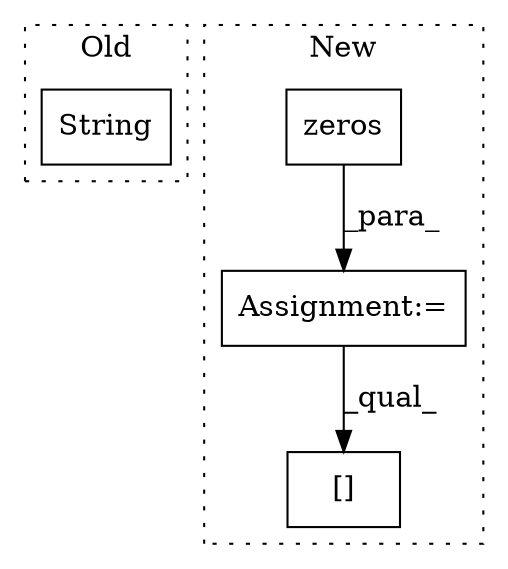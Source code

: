 digraph G {
subgraph cluster0 {
1 [label="String" a="32" s="1852,1865" l="7,1" shape="box"];
label = "Old";
style="dotted";
}
subgraph cluster1 {
2 [label="zeros" a="32" s="1382,1442" l="11,2" shape="box"];
3 [label="[]" a="2" s="1775,1787" l="11,1" shape="box"];
4 [label="Assignment:=" a="7" s="1465" l="1" shape="box"];
label = "New";
style="dotted";
}
2 -> 4 [label="_para_"];
4 -> 3 [label="_qual_"];
}
